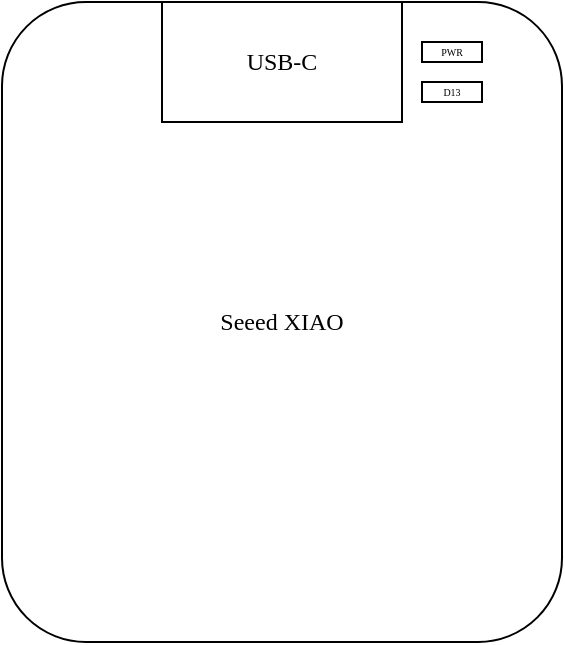 <mxfile version="14.6.13" type="device"><diagram id="LHB3eYpRhT1zOtL2ys-A" name="Page-1"><mxGraphModel dx="302" dy="257" grid="1" gridSize="10" guides="1" tooltips="1" connect="1" arrows="1" fold="1" page="1" pageScale="1" pageWidth="827" pageHeight="1169" math="0" shadow="0"><root><mxCell id="0"/><mxCell id="1" parent="0"/><mxCell id="KtsApSFV6lQRXxkUDGlp-1" value="Seeed XIAO" style="rounded=1;whiteSpace=wrap;html=1;fontFamily=B612;fontSource=https%3A%2F%2Ffonts.googleapis.com%2Fcss%3Ffamily%3DB612;" vertex="1" parent="1"><mxGeometry x="240" y="280" width="280" height="320" as="geometry"/></mxCell><mxCell id="KtsApSFV6lQRXxkUDGlp-2" value="USB-C" style="rounded=0;whiteSpace=wrap;html=1;fontFamily=B612;fontSource=https%3A%2F%2Ffonts.googleapis.com%2Fcss%3Ffamily%3DB612;" vertex="1" parent="1"><mxGeometry x="320" y="280" width="120" height="60" as="geometry"/></mxCell><mxCell id="KtsApSFV6lQRXxkUDGlp-3" value="&lt;font style=&quot;font-size: 5px;&quot;&gt;PWR&lt;/font&gt;" style="rounded=0;whiteSpace=wrap;html=1;fontFamily=B612;fontSource=https%3A%2F%2Ffonts.googleapis.com%2Fcss%3Ffamily%3DB612;verticalAlign=middle;fontSize=5;" vertex="1" parent="1"><mxGeometry x="450" y="300" width="30" height="10" as="geometry"/></mxCell><mxCell id="KtsApSFV6lQRXxkUDGlp-4" value="D13" style="rounded=0;whiteSpace=wrap;html=1;fontFamily=B612;fontSource=https%3A%2F%2Ffonts.googleapis.com%2Fcss%3Ffamily%3DB612;fontSize=5;" vertex="1" parent="1"><mxGeometry x="450" y="320" width="30" height="10" as="geometry"/></mxCell></root></mxGraphModel></diagram></mxfile>